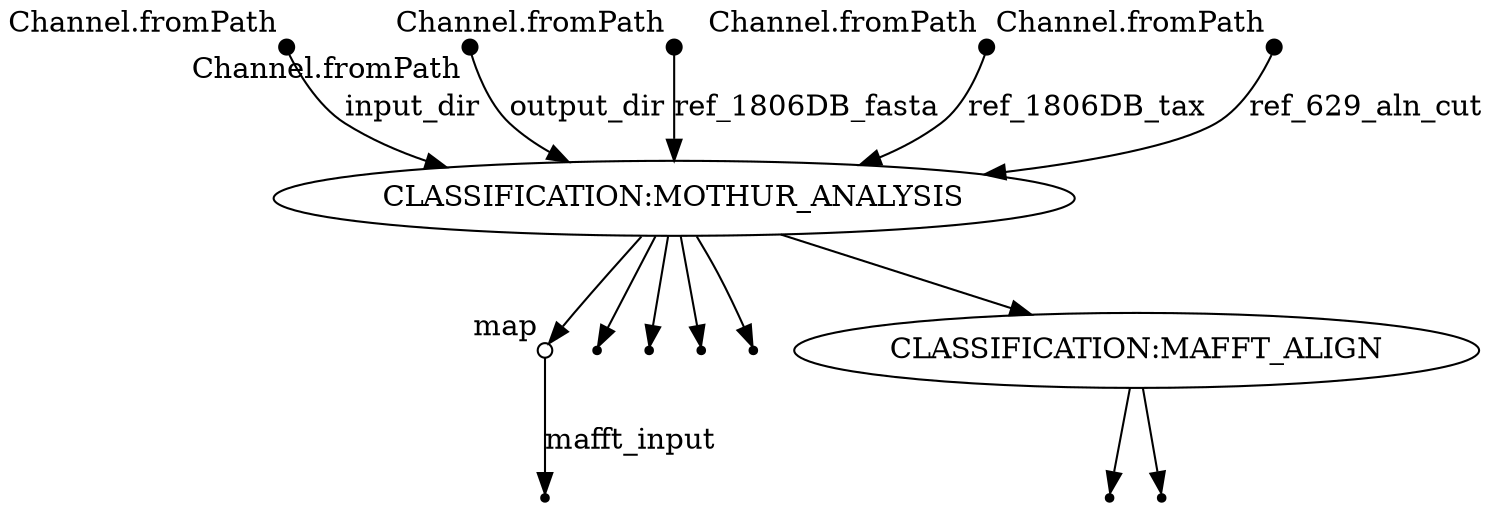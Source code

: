 digraph "pipeline_dag" {
v0 [shape=point,label="",fixedsize=true,width=0.1,xlabel="Channel.fromPath"];
v5 [label="CLASSIFICATION:MOTHUR_ANALYSIS"];
v0 -> v5 [label="input_dir"];

v1 [shape=point,label="",fixedsize=true,width=0.1,xlabel="Channel.fromPath"];
v5 [label="CLASSIFICATION:MOTHUR_ANALYSIS"];
v1 -> v5 [label="output_dir"];

v2 [shape=point,label="",fixedsize=true,width=0.1,xlabel="Channel.fromPath"];
v5 [label="CLASSIFICATION:MOTHUR_ANALYSIS"];
v2 -> v5 [label="ref_1806DB_fasta"];

v3 [shape=point,label="",fixedsize=true,width=0.1,xlabel="Channel.fromPath"];
v5 [label="CLASSIFICATION:MOTHUR_ANALYSIS"];
v3 -> v5 [label="ref_1806DB_tax"];

v4 [shape=point,label="",fixedsize=true,width=0.1,xlabel="Channel.fromPath"];
v5 [label="CLASSIFICATION:MOTHUR_ANALYSIS"];
v4 -> v5 [label="ref_629_aln_cut"];

v5 [label="CLASSIFICATION:MOTHUR_ANALYSIS"];
v10 [shape=circle,label="",fixedsize=true,width=0.1,xlabel="map"];
v5 -> v10;

v5 [label="CLASSIFICATION:MOTHUR_ANALYSIS"];
v9 [shape=point];
v5 -> v9;

v5 [label="CLASSIFICATION:MOTHUR_ANALYSIS"];
v8 [shape=point];
v5 -> v8;

v5 [label="CLASSIFICATION:MOTHUR_ANALYSIS"];
v7 [shape=point];
v5 -> v7;

v5 [label="CLASSIFICATION:MOTHUR_ANALYSIS"];
v6 [shape=point];
v5 -> v6;

v10 [shape=circle,label="",fixedsize=true,width=0.1,xlabel="map"];
v11 [shape=point];
v10 -> v11 [label="mafft_input"];

v5 [label="CLASSIFICATION:MOTHUR_ANALYSIS"];
v12 [label="CLASSIFICATION:MAFFT_ALIGN"];
v5 -> v12;

v12 [label="CLASSIFICATION:MAFFT_ALIGN"];
v14 [shape=point];
v12 -> v14;

v12 [label="CLASSIFICATION:MAFFT_ALIGN"];
v13 [shape=point];
v12 -> v13;

}
